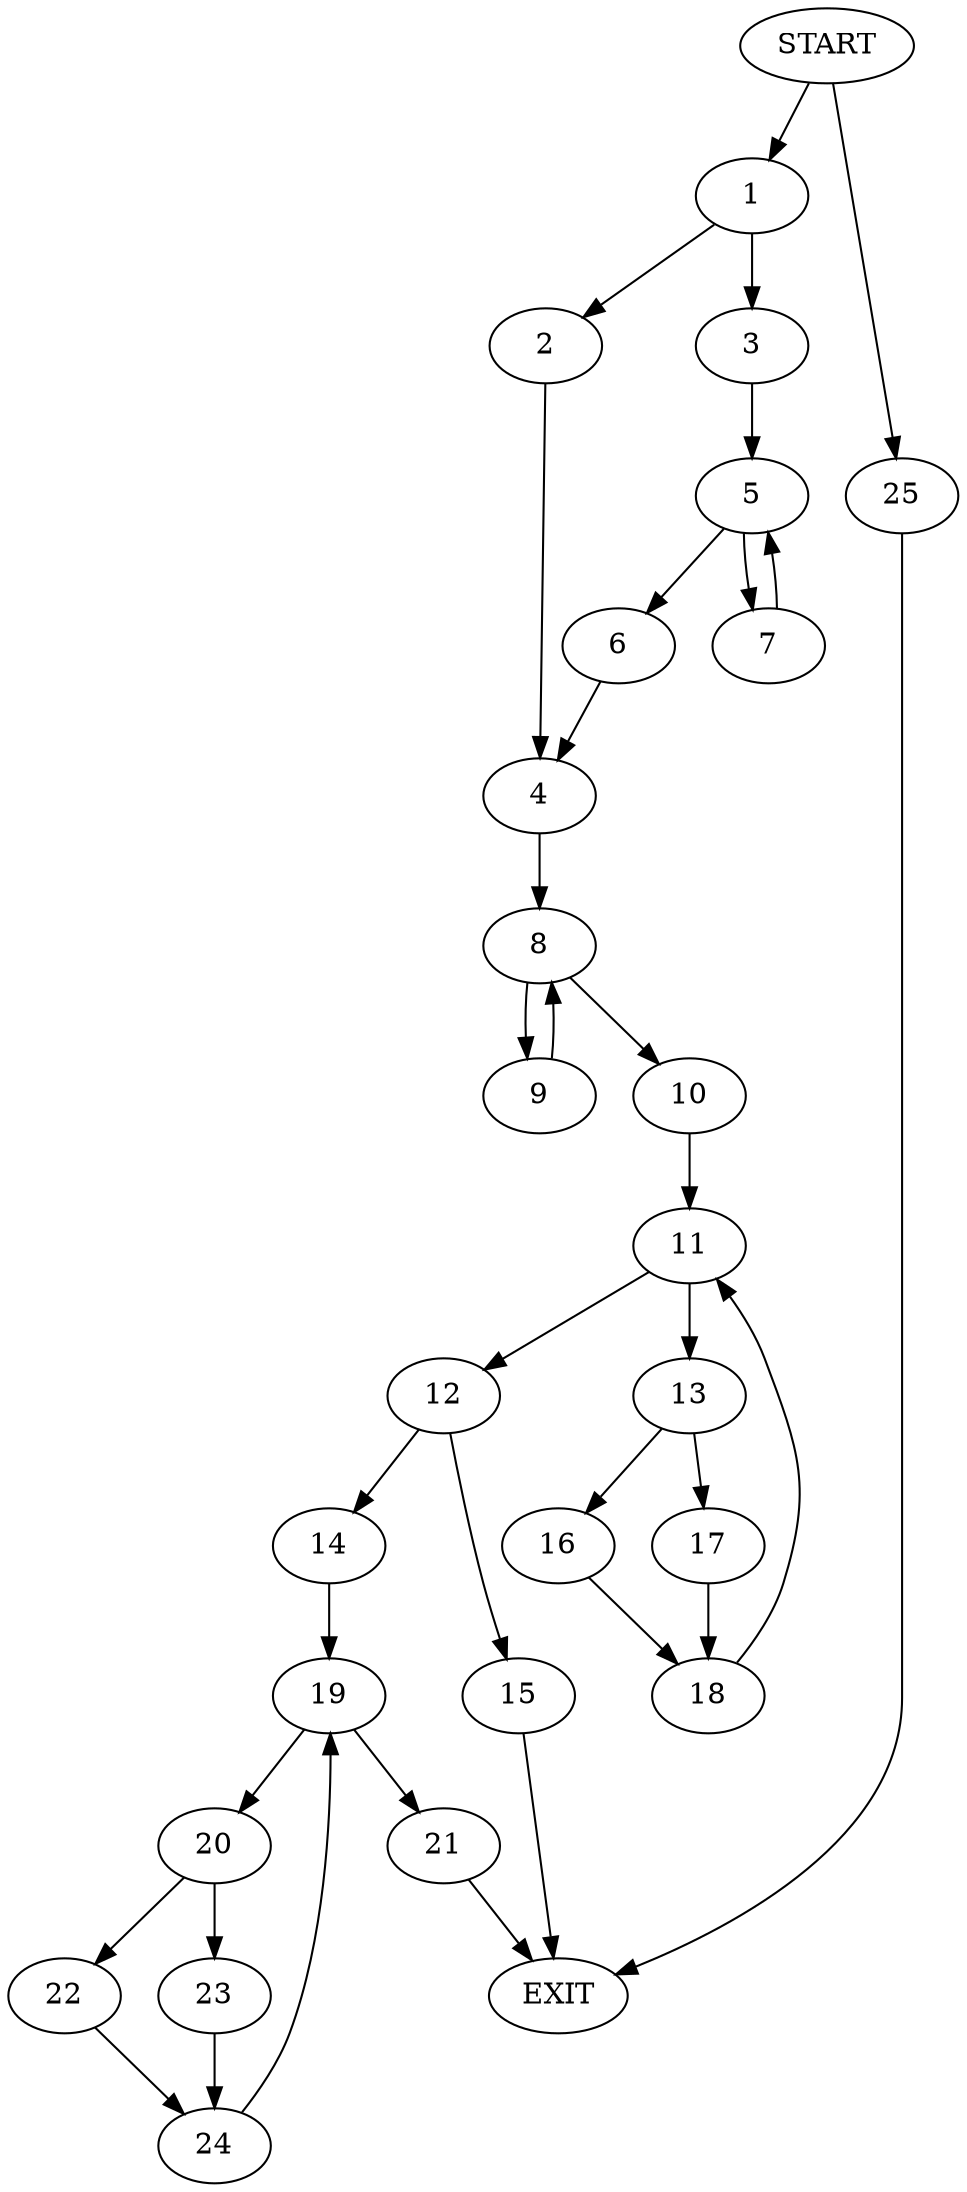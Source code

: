 digraph {
0 [label="START"]
26 [label="EXIT"]
0 -> 1
1 -> 2
1 -> 3
2 -> 4
3 -> 5
5 -> 6
5 -> 7
6 -> 4
7 -> 5
4 -> 8
8 -> 9
8 -> 10
9 -> 8
10 -> 11
11 -> 12
11 -> 13
12 -> 14
12 -> 15
13 -> 16
13 -> 17
16 -> 18
17 -> 18
18 -> 11
14 -> 19
15 -> 26
19 -> 20
19 -> 21
21 -> 26
20 -> 22
20 -> 23
23 -> 24
22 -> 24
24 -> 19
0 -> 25
25 -> 26
}
